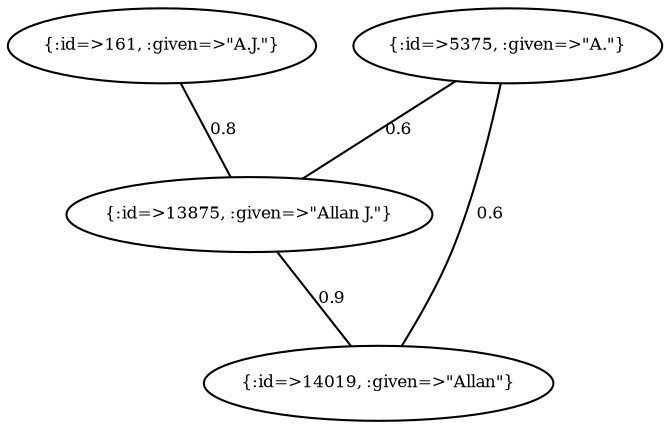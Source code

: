graph Collector__WeightedGraph {
    "{:id=>161, :given=>\"A.J.\"}" [
        fontsize = 8,
        label = "{:id=>161, :given=>\"A.J.\"}"
    ]

    "{:id=>5375, :given=>\"A.\"}" [
        fontsize = 8,
        label = "{:id=>5375, :given=>\"A.\"}"
    ]

    "{:id=>13875, :given=>\"Allan J.\"}" [
        fontsize = 8,
        label = "{:id=>13875, :given=>\"Allan J.\"}"
    ]

    "{:id=>14019, :given=>\"Allan\"}" [
        fontsize = 8,
        label = "{:id=>14019, :given=>\"Allan\"}"
    ]

    "{:id=>161, :given=>\"A.J.\"}" -- "{:id=>13875, :given=>\"Allan J.\"}" [
        fontsize = 8,
        label = 0.8
    ]

    "{:id=>5375, :given=>\"A.\"}" -- "{:id=>13875, :given=>\"Allan J.\"}" [
        fontsize = 8,
        label = 0.6
    ]

    "{:id=>5375, :given=>\"A.\"}" -- "{:id=>14019, :given=>\"Allan\"}" [
        fontsize = 8,
        label = 0.6
    ]

    "{:id=>13875, :given=>\"Allan J.\"}" -- "{:id=>14019, :given=>\"Allan\"}" [
        fontsize = 8,
        label = 0.9
    ]
}
